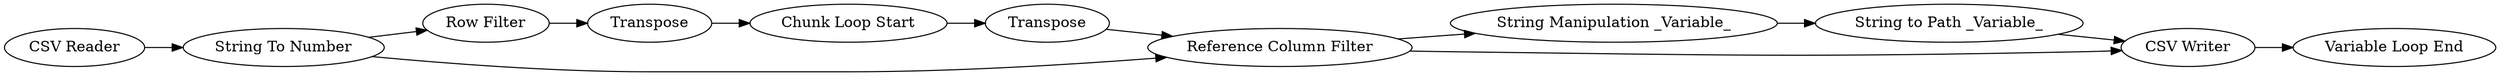 digraph {
	"1439445841920380504_18" [label="CSV Reader"]
	"1439445841920380504_28" [label="Variable Loop End"]
	"1439445841920380504_26" [label="String Manipulation _Variable_"]
	"1439445841920380504_27" [label="String to Path _Variable_"]
	"1439445841920380504_21" [label="Chunk Loop Start"]
	"1439445841920380504_4" [label="CSV Writer"]
	"1439445841920380504_3" [label="String To Number"]
	"1439445841920380504_24" [label="Row Filter"]
	"1439445841920380504_22" [label="Reference Column Filter"]
	"1439445841920380504_20" [label=Transpose]
	"1439445841920380504_23" [label=Transpose]
	"1439445841920380504_22" -> "1439445841920380504_4"
	"1439445841920380504_3" -> "1439445841920380504_22"
	"1439445841920380504_24" -> "1439445841920380504_20"
	"1439445841920380504_26" -> "1439445841920380504_27"
	"1439445841920380504_3" -> "1439445841920380504_24"
	"1439445841920380504_27" -> "1439445841920380504_4"
	"1439445841920380504_23" -> "1439445841920380504_22"
	"1439445841920380504_21" -> "1439445841920380504_23"
	"1439445841920380504_22" -> "1439445841920380504_26"
	"1439445841920380504_4" -> "1439445841920380504_28"
	"1439445841920380504_20" -> "1439445841920380504_21"
	"1439445841920380504_18" -> "1439445841920380504_3"
	rankdir=LR
}
